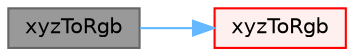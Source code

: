 digraph "xyzToRgb"
{
 // LATEX_PDF_SIZE
  bgcolor="transparent";
  edge [fontname=Helvetica,fontsize=10,labelfontname=Helvetica,labelfontsize=10];
  node [fontname=Helvetica,fontsize=10,shape=box,height=0.2,width=0.4];
  rankdir="LR";
  Node1 [id="Node000001",label="xyzToRgb",height=0.2,width=0.4,color="gray40", fillcolor="grey60", style="filled", fontcolor="black",tooltip=" "];
  Node1 -> Node2 [id="edge1_Node000001_Node000002",color="steelblue1",style="solid",tooltip=" "];
  Node2 [id="Node000002",label="xyzToRgb",height=0.2,width=0.4,color="red", fillcolor="#FFF0F0", style="filled",URL="$namespaceFoam_1_1colourTools.html#a5c7826972e82dac0761094f533d0f921",tooltip=" "];
}
